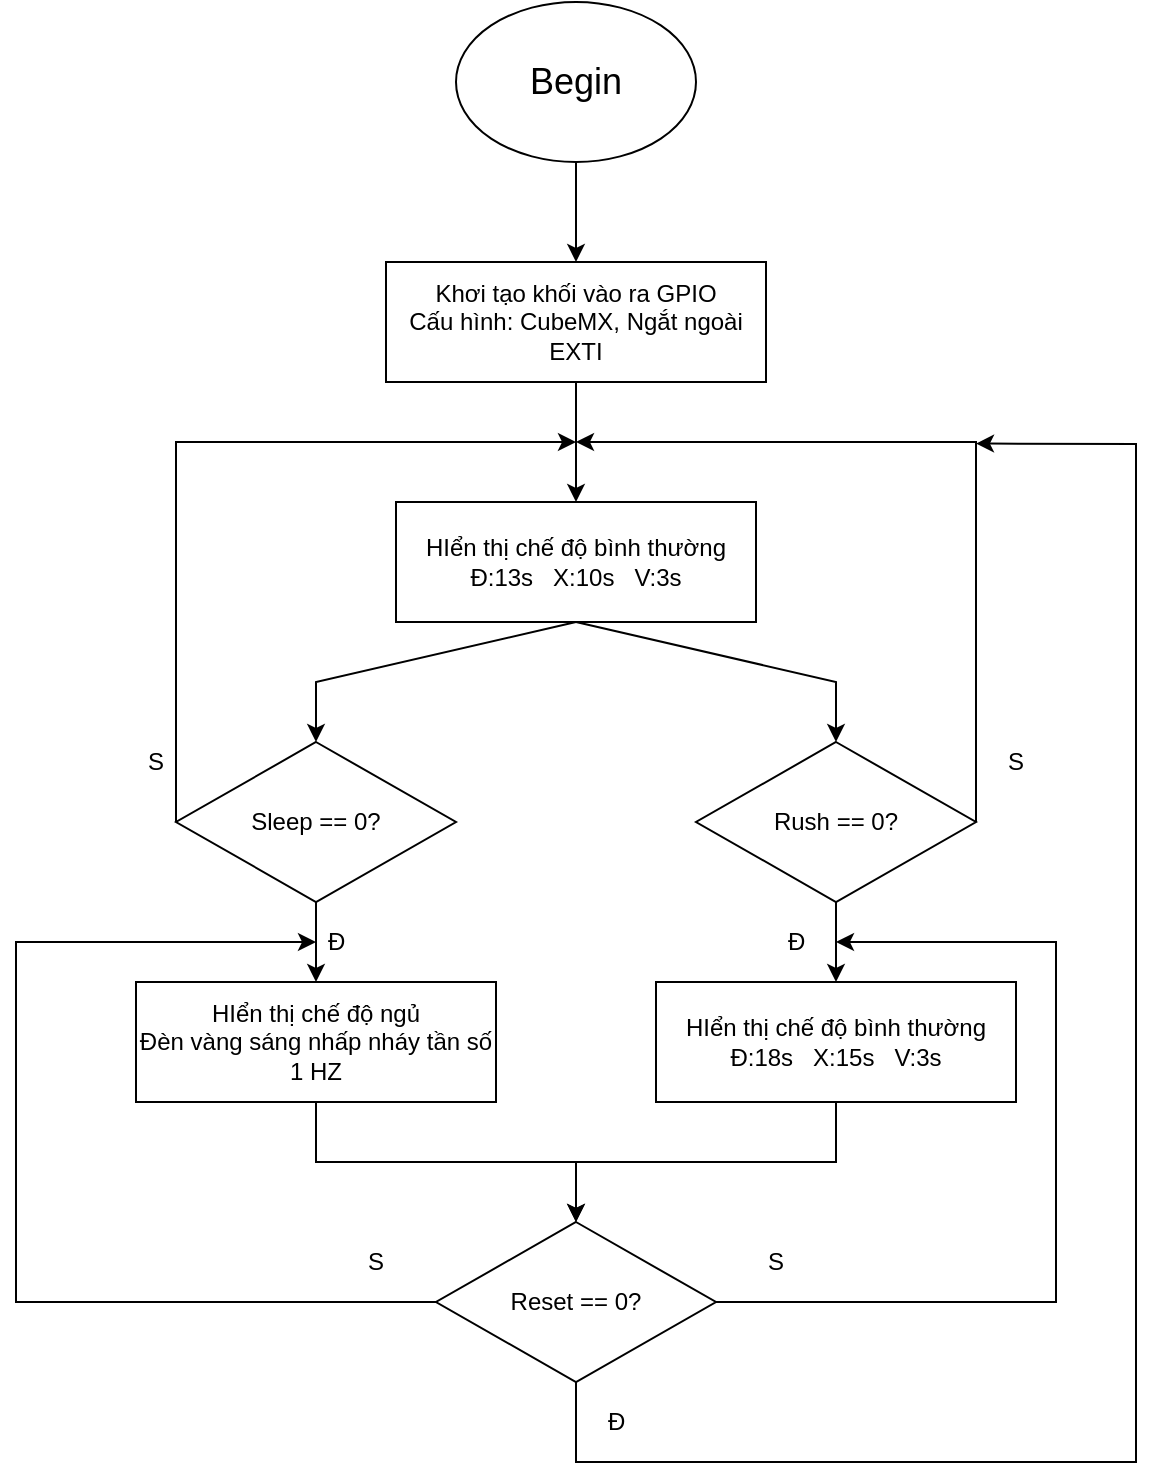 <mxfile version="24.8.6">
  <diagram name="Page-1" id="H76p3a23tamOvtoRSgs7">
    <mxGraphModel dx="1769" dy="706" grid="1" gridSize="10" guides="1" tooltips="1" connect="1" arrows="1" fold="1" page="1" pageScale="1" pageWidth="827" pageHeight="1169" math="0" shadow="0">
      <root>
        <mxCell id="0" />
        <mxCell id="1" parent="0" />
        <mxCell id="osVeZTP1eFZkCsSN0bvi-13" style="edgeStyle=orthogonalEdgeStyle;rounded=0;orthogonalLoop=1;jettySize=auto;html=1;exitX=0.5;exitY=1;exitDx=0;exitDy=0;" edge="1" parent="1" source="osVeZTP1eFZkCsSN0bvi-1" target="osVeZTP1eFZkCsSN0bvi-3">
          <mxGeometry relative="1" as="geometry" />
        </mxCell>
        <mxCell id="osVeZTP1eFZkCsSN0bvi-1" value="&lt;font style=&quot;font-size: 18px;&quot;&gt;Begin&lt;/font&gt;" style="ellipse;whiteSpace=wrap;html=1;" vertex="1" parent="1">
          <mxGeometry x="380" y="70" width="120" height="80" as="geometry" />
        </mxCell>
        <mxCell id="osVeZTP1eFZkCsSN0bvi-14" value="" style="edgeStyle=orthogonalEdgeStyle;rounded=0;orthogonalLoop=1;jettySize=auto;html=1;" edge="1" parent="1" source="osVeZTP1eFZkCsSN0bvi-3" target="osVeZTP1eFZkCsSN0bvi-4">
          <mxGeometry relative="1" as="geometry" />
        </mxCell>
        <mxCell id="osVeZTP1eFZkCsSN0bvi-3" value="Khơi tạo khối vào ra GPIO&lt;div&gt;Cấu hình: CubeMX, Ngắt ngoài EXTI&lt;/div&gt;" style="rounded=0;whiteSpace=wrap;html=1;" vertex="1" parent="1">
          <mxGeometry x="345" y="200" width="190" height="60" as="geometry" />
        </mxCell>
        <mxCell id="osVeZTP1eFZkCsSN0bvi-4" value="HIển thị chế độ bình thường&lt;div&gt;Đ:13s&amp;nbsp; &amp;nbsp;X:10s&amp;nbsp; &amp;nbsp;V:3s&lt;/div&gt;" style="rounded=0;whiteSpace=wrap;html=1;" vertex="1" parent="1">
          <mxGeometry x="350" y="320" width="180" height="60" as="geometry" />
        </mxCell>
        <mxCell id="osVeZTP1eFZkCsSN0bvi-18" value="" style="edgeStyle=orthogonalEdgeStyle;rounded=0;orthogonalLoop=1;jettySize=auto;html=1;" edge="1" parent="1" source="osVeZTP1eFZkCsSN0bvi-6" target="osVeZTP1eFZkCsSN0bvi-8">
          <mxGeometry relative="1" as="geometry" />
        </mxCell>
        <mxCell id="osVeZTP1eFZkCsSN0bvi-6" value="Sleep == 0?" style="rhombus;whiteSpace=wrap;html=1;" vertex="1" parent="1">
          <mxGeometry x="240" y="440" width="140" height="80" as="geometry" />
        </mxCell>
        <mxCell id="osVeZTP1eFZkCsSN0bvi-20" style="edgeStyle=orthogonalEdgeStyle;rounded=0;orthogonalLoop=1;jettySize=auto;html=1;" edge="1" parent="1" source="osVeZTP1eFZkCsSN0bvi-8" target="osVeZTP1eFZkCsSN0bvi-9">
          <mxGeometry relative="1" as="geometry" />
        </mxCell>
        <mxCell id="osVeZTP1eFZkCsSN0bvi-8" value="HIển thị chế độ ngủ&lt;div&gt;Đèn vàng sáng nhấp nháy tần số 1 HZ&lt;/div&gt;" style="rounded=0;whiteSpace=wrap;html=1;" vertex="1" parent="1">
          <mxGeometry x="220" y="560" width="180" height="60" as="geometry" />
        </mxCell>
        <mxCell id="osVeZTP1eFZkCsSN0bvi-9" value="Reset == 0?" style="rhombus;whiteSpace=wrap;html=1;" vertex="1" parent="1">
          <mxGeometry x="370" y="680" width="140" height="80" as="geometry" />
        </mxCell>
        <mxCell id="osVeZTP1eFZkCsSN0bvi-19" value="" style="edgeStyle=orthogonalEdgeStyle;rounded=0;orthogonalLoop=1;jettySize=auto;html=1;" edge="1" parent="1" source="osVeZTP1eFZkCsSN0bvi-10" target="osVeZTP1eFZkCsSN0bvi-11">
          <mxGeometry relative="1" as="geometry" />
        </mxCell>
        <mxCell id="osVeZTP1eFZkCsSN0bvi-10" value="Rush == 0?" style="rhombus;whiteSpace=wrap;html=1;" vertex="1" parent="1">
          <mxGeometry x="500" y="440" width="140" height="80" as="geometry" />
        </mxCell>
        <mxCell id="osVeZTP1eFZkCsSN0bvi-21" style="edgeStyle=orthogonalEdgeStyle;rounded=0;orthogonalLoop=1;jettySize=auto;html=1;exitX=0.5;exitY=1;exitDx=0;exitDy=0;entryX=0.5;entryY=0;entryDx=0;entryDy=0;" edge="1" parent="1" source="osVeZTP1eFZkCsSN0bvi-11" target="osVeZTP1eFZkCsSN0bvi-9">
          <mxGeometry relative="1" as="geometry">
            <mxPoint x="430" y="680" as="targetPoint" />
          </mxGeometry>
        </mxCell>
        <mxCell id="osVeZTP1eFZkCsSN0bvi-11" value="HIển thị chế độ bình thường&lt;div&gt;Đ:18s&amp;nbsp; &amp;nbsp;X:15s&amp;nbsp; &amp;nbsp;V:3s&lt;/div&gt;" style="rounded=0;whiteSpace=wrap;html=1;" vertex="1" parent="1">
          <mxGeometry x="480" y="560" width="180" height="60" as="geometry" />
        </mxCell>
        <mxCell id="osVeZTP1eFZkCsSN0bvi-16" value="" style="endArrow=classic;html=1;rounded=0;exitX=0.5;exitY=1;exitDx=0;exitDy=0;entryX=0.5;entryY=0;entryDx=0;entryDy=0;" edge="1" parent="1" source="osVeZTP1eFZkCsSN0bvi-4" target="osVeZTP1eFZkCsSN0bvi-6">
          <mxGeometry width="50" height="50" relative="1" as="geometry">
            <mxPoint x="430" y="430" as="sourcePoint" />
            <mxPoint x="480" y="380" as="targetPoint" />
            <Array as="points">
              <mxPoint x="310" y="410" />
            </Array>
          </mxGeometry>
        </mxCell>
        <mxCell id="osVeZTP1eFZkCsSN0bvi-17" value="" style="endArrow=classic;html=1;rounded=0;entryX=0.5;entryY=0;entryDx=0;entryDy=0;" edge="1" parent="1" target="osVeZTP1eFZkCsSN0bvi-10">
          <mxGeometry width="50" height="50" relative="1" as="geometry">
            <mxPoint x="440" y="380" as="sourcePoint" />
            <mxPoint x="480" y="380" as="targetPoint" />
            <Array as="points">
              <mxPoint x="570" y="410" />
            </Array>
          </mxGeometry>
        </mxCell>
        <mxCell id="osVeZTP1eFZkCsSN0bvi-23" value="Đ" style="text;strokeColor=none;fillColor=none;align=left;verticalAlign=middle;spacingLeft=4;spacingRight=4;overflow=hidden;points=[[0,0.5],[1,0.5]];portConstraint=eastwest;rotatable=0;whiteSpace=wrap;html=1;" vertex="1" parent="1">
          <mxGeometry x="310" y="530" width="20" height="20" as="geometry" />
        </mxCell>
        <mxCell id="osVeZTP1eFZkCsSN0bvi-24" value="Đ" style="text;strokeColor=none;fillColor=none;align=left;verticalAlign=middle;spacingLeft=4;spacingRight=4;overflow=hidden;points=[[0,0.5],[1,0.5]];portConstraint=eastwest;rotatable=0;whiteSpace=wrap;html=1;" vertex="1" parent="1">
          <mxGeometry x="540" y="530" width="20" height="20" as="geometry" />
        </mxCell>
        <mxCell id="osVeZTP1eFZkCsSN0bvi-27" value="" style="endArrow=classic;html=1;rounded=0;exitX=1;exitY=0.5;exitDx=0;exitDy=0;" edge="1" parent="1" source="osVeZTP1eFZkCsSN0bvi-10">
          <mxGeometry width="50" height="50" relative="1" as="geometry">
            <mxPoint x="460" y="340" as="sourcePoint" />
            <mxPoint x="440" y="290" as="targetPoint" />
            <Array as="points">
              <mxPoint x="640" y="290" />
            </Array>
          </mxGeometry>
        </mxCell>
        <mxCell id="osVeZTP1eFZkCsSN0bvi-28" value="" style="endArrow=classic;html=1;rounded=0;exitX=0;exitY=0.5;exitDx=0;exitDy=0;" edge="1" parent="1" source="osVeZTP1eFZkCsSN0bvi-6">
          <mxGeometry width="50" height="50" relative="1" as="geometry">
            <mxPoint x="460" y="340" as="sourcePoint" />
            <mxPoint x="440" y="290" as="targetPoint" />
            <Array as="points">
              <mxPoint x="240" y="290" />
            </Array>
          </mxGeometry>
        </mxCell>
        <mxCell id="osVeZTP1eFZkCsSN0bvi-29" value="S" style="text;strokeColor=none;fillColor=none;align=left;verticalAlign=middle;spacingLeft=4;spacingRight=4;overflow=hidden;points=[[0,0.5],[1,0.5]];portConstraint=eastwest;rotatable=0;whiteSpace=wrap;html=1;" vertex="1" parent="1">
          <mxGeometry x="220" y="440" width="20" height="20" as="geometry" />
        </mxCell>
        <mxCell id="osVeZTP1eFZkCsSN0bvi-30" value="S" style="text;strokeColor=none;fillColor=none;align=left;verticalAlign=middle;spacingLeft=4;spacingRight=4;overflow=hidden;points=[[0,0.5],[1,0.5]];portConstraint=eastwest;rotatable=0;whiteSpace=wrap;html=1;" vertex="1" parent="1">
          <mxGeometry x="650" y="440" width="20" height="20" as="geometry" />
        </mxCell>
        <mxCell id="osVeZTP1eFZkCsSN0bvi-32" value="" style="endArrow=classic;html=1;rounded=0;exitX=0.5;exitY=1;exitDx=0;exitDy=0;" edge="1" parent="1" source="osVeZTP1eFZkCsSN0bvi-9">
          <mxGeometry width="50" height="50" relative="1" as="geometry">
            <mxPoint x="590" y="570" as="sourcePoint" />
            <mxPoint x="640" y="290.766" as="targetPoint" />
            <Array as="points">
              <mxPoint x="440" y="800" />
              <mxPoint x="720" y="800" />
              <mxPoint x="720" y="291" />
            </Array>
          </mxGeometry>
        </mxCell>
        <mxCell id="osVeZTP1eFZkCsSN0bvi-33" value="Đ" style="text;strokeColor=none;fillColor=none;align=left;verticalAlign=middle;spacingLeft=4;spacingRight=4;overflow=hidden;points=[[0,0.5],[1,0.5]];portConstraint=eastwest;rotatable=0;whiteSpace=wrap;html=1;" vertex="1" parent="1">
          <mxGeometry x="450" y="770" width="20" height="20" as="geometry" />
        </mxCell>
        <mxCell id="osVeZTP1eFZkCsSN0bvi-34" value="" style="endArrow=classic;html=1;rounded=0;exitX=0;exitY=0.5;exitDx=0;exitDy=0;entryX=0;entryY=0.5;entryDx=0;entryDy=0;" edge="1" parent="1" source="osVeZTP1eFZkCsSN0bvi-9" target="osVeZTP1eFZkCsSN0bvi-23">
          <mxGeometry width="50" height="50" relative="1" as="geometry">
            <mxPoint x="440" y="700" as="sourcePoint" />
            <mxPoint x="490" y="650" as="targetPoint" />
            <Array as="points">
              <mxPoint x="160" y="720" />
              <mxPoint x="160" y="540" />
            </Array>
          </mxGeometry>
        </mxCell>
        <mxCell id="osVeZTP1eFZkCsSN0bvi-35" value="" style="endArrow=classic;html=1;rounded=0;exitX=1;exitY=0.5;exitDx=0;exitDy=0;" edge="1" parent="1" source="osVeZTP1eFZkCsSN0bvi-9">
          <mxGeometry width="50" height="50" relative="1" as="geometry">
            <mxPoint x="440" y="700" as="sourcePoint" />
            <mxPoint x="570" y="540" as="targetPoint" />
            <Array as="points">
              <mxPoint x="680" y="720" />
              <mxPoint x="680" y="540" />
            </Array>
          </mxGeometry>
        </mxCell>
        <mxCell id="osVeZTP1eFZkCsSN0bvi-36" value="S" style="text;strokeColor=none;fillColor=none;align=left;verticalAlign=middle;spacingLeft=4;spacingRight=4;overflow=hidden;points=[[0,0.5],[1,0.5]];portConstraint=eastwest;rotatable=0;whiteSpace=wrap;html=1;" vertex="1" parent="1">
          <mxGeometry x="330" y="690" width="20" height="20" as="geometry" />
        </mxCell>
        <mxCell id="osVeZTP1eFZkCsSN0bvi-37" value="S" style="text;strokeColor=none;fillColor=none;align=left;verticalAlign=middle;spacingLeft=4;spacingRight=4;overflow=hidden;points=[[0,0.5],[1,0.5]];portConstraint=eastwest;rotatable=0;whiteSpace=wrap;html=1;" vertex="1" parent="1">
          <mxGeometry x="530" y="690" width="20" height="20" as="geometry" />
        </mxCell>
      </root>
    </mxGraphModel>
  </diagram>
</mxfile>
